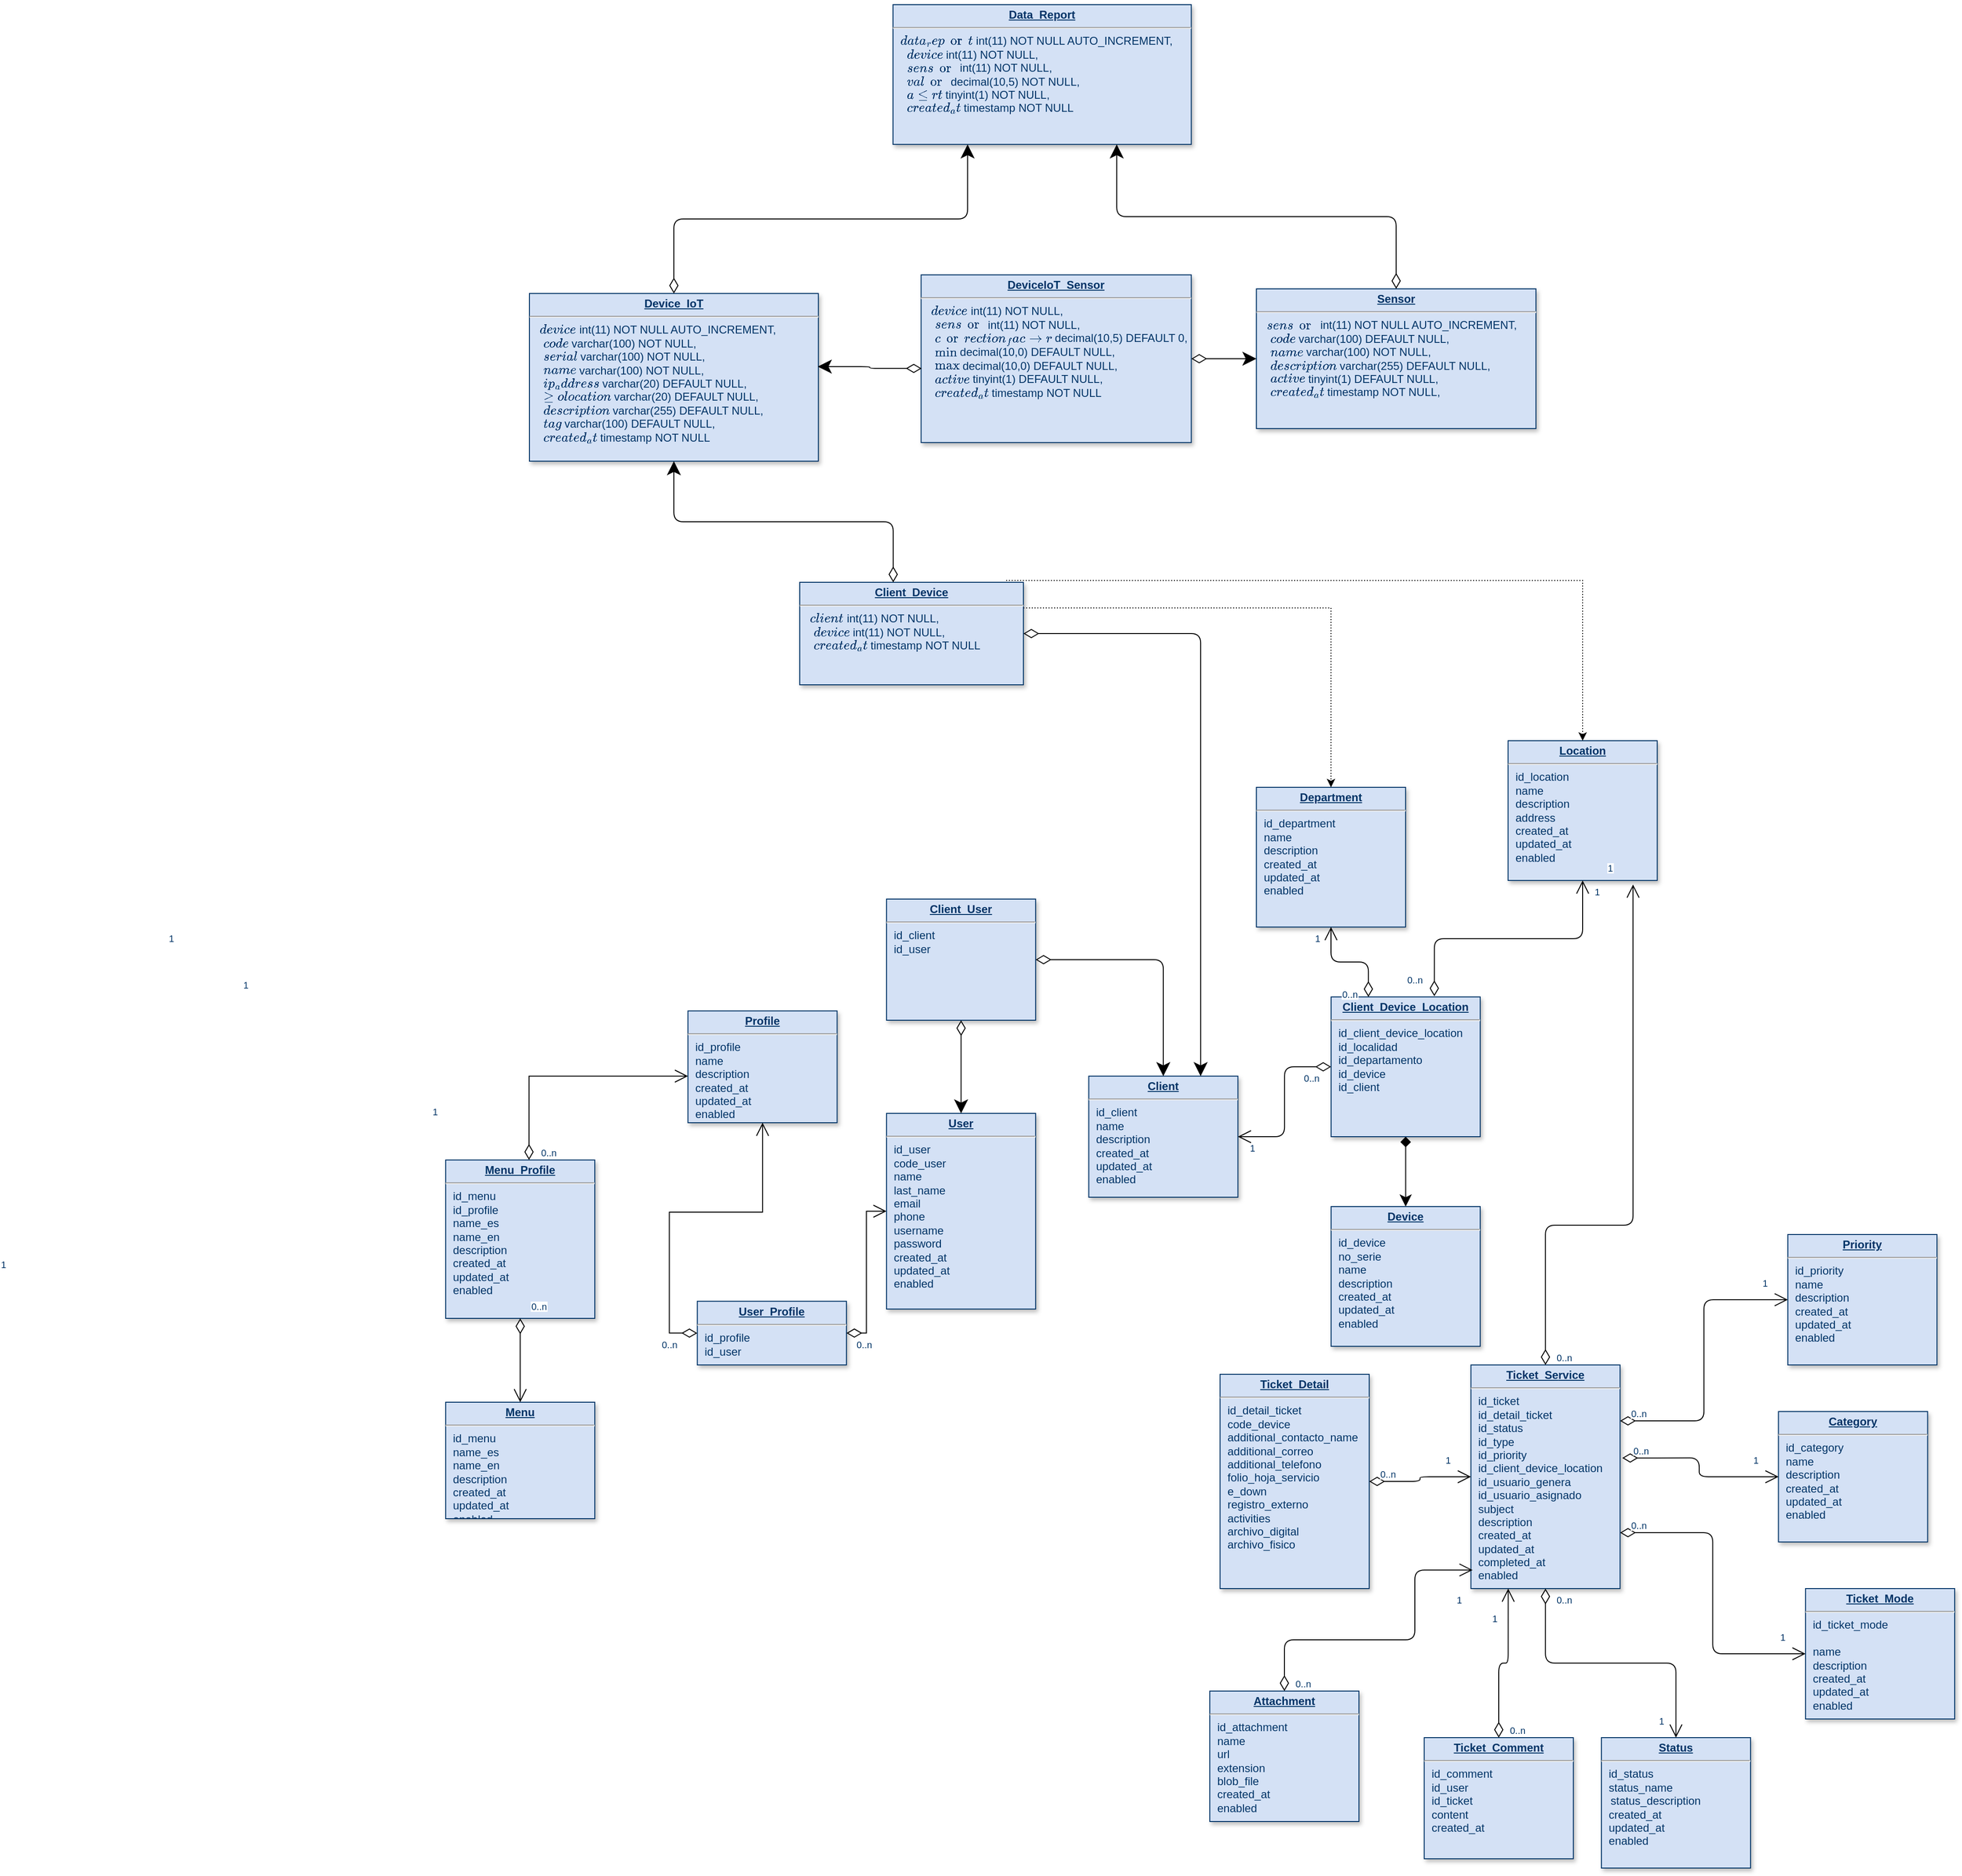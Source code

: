 <mxfile version="20.4.0" type="device"><diagram name="Page-1" id="efa7a0a1-bf9b-a30e-e6df-94a7791c09e9"><mxGraphModel dx="3759" dy="1432" grid="1" gridSize="10" guides="1" tooltips="1" connect="1" arrows="1" fold="1" page="1" pageScale="1" pageWidth="826" pageHeight="1169" background="none" math="0" shadow="0"><root><mxCell id="0"/><mxCell id="1" parent="0"/><mxCell id="19" value="&lt;p style=&quot;margin: 0px; margin-top: 4px; text-align: center; text-decoration: underline;&quot;&gt;&lt;strong&gt;Profile&lt;/strong&gt;&lt;/p&gt;&lt;hr&gt;&lt;p style=&quot;margin: 0px; margin-left: 8px;&quot;&gt;id_profile&lt;br&gt;name&lt;/p&gt;&lt;p style=&quot;margin: 0px; margin-left: 8px;&quot;&gt;description&lt;/p&gt;&lt;p style=&quot;margin: 0px 0px 0px 8px;&quot;&gt;created_at&lt;/p&gt;&lt;p style=&quot;margin: 0px 0px 0px 8px;&quot;&gt;updated_at&lt;/p&gt;&lt;p style=&quot;margin: 0px 0px 0px 8px;&quot;&gt;enabled&lt;/p&gt;" style="verticalAlign=top;align=left;overflow=fill;fontSize=12;fontFamily=Helvetica;html=1;strokeColor=#003366;shadow=1;fillColor=#D4E1F5;fontColor=#003366" parent="1" vertex="1"><mxGeometry x="-1889.87" y="70.0" width="160" height="120" as="geometry"/></mxCell><mxCell id="20" value="&lt;p style=&quot;margin: 0px; margin-top: 4px; text-align: center; text-decoration: underline;&quot;&gt;&lt;strong&gt;Menu&lt;/strong&gt;&lt;/p&gt;&lt;hr&gt;&lt;p style=&quot;margin: 0px; margin-left: 8px;&quot;&gt;id_menu&lt;/p&gt;&lt;p style=&quot;margin: 0px; margin-left: 8px;&quot;&gt;name_es&lt;/p&gt;&lt;p style=&quot;margin: 0px; margin-left: 8px;&quot;&gt;name_en&lt;/p&gt;&lt;p style=&quot;margin: 0px; margin-left: 8px;&quot;&gt;description&lt;/p&gt;&lt;p style=&quot;margin: 0px 0px 0px 8px;&quot;&gt;created_at&lt;/p&gt;&lt;p style=&quot;margin: 0px 0px 0px 8px;&quot;&gt;updated_at&lt;/p&gt;&lt;p style=&quot;margin: 0px 0px 0px 8px;&quot;&gt;enabled&lt;/p&gt;" style="verticalAlign=top;align=left;overflow=fill;fontSize=12;fontFamily=Helvetica;html=1;strokeColor=#003366;shadow=1;fillColor=#D4E1F5;fontColor=#003366" parent="1" vertex="1"><mxGeometry x="-2149.87" y="490.0" width="160" height="125" as="geometry"/></mxCell><mxCell id="22" value="&lt;p style=&quot;margin: 0px; margin-top: 4px; text-align: center; text-decoration: underline;&quot;&gt;&lt;strong&gt;User&lt;/strong&gt;&lt;/p&gt;&lt;hr&gt;&lt;p style=&quot;margin: 0px; margin-left: 8px;&quot;&gt;id_user&lt;/p&gt;&lt;p style=&quot;margin: 0px; margin-left: 8px;&quot;&gt;code_user&lt;/p&gt;&lt;p style=&quot;margin: 0px; margin-left: 8px;&quot;&gt;&lt;span style=&quot;background-color: initial;&quot;&gt;name&lt;/span&gt;&lt;/p&gt;&lt;p style=&quot;margin: 0px; margin-left: 8px;&quot;&gt;&lt;span style=&quot;background-color: initial;&quot;&gt;last_name&lt;/span&gt;&lt;br&gt;&lt;/p&gt;&lt;p style=&quot;margin: 0px; margin-left: 8px;&quot;&gt;email&lt;/p&gt;&lt;p style=&quot;margin: 0px; margin-left: 8px;&quot;&gt;phone&lt;/p&gt;&lt;p style=&quot;margin: 0px; margin-left: 8px;&quot;&gt;username&lt;/p&gt;&lt;p style=&quot;margin: 0px; margin-left: 8px;&quot;&gt;password&lt;/p&gt;&lt;p style=&quot;margin: 0px; margin-left: 8px;&quot;&gt;created_at&lt;/p&gt;&lt;p style=&quot;margin: 0px; margin-left: 8px;&quot;&gt;updated_at&lt;/p&gt;&lt;p style=&quot;margin: 0px; margin-left: 8px;&quot;&gt;enabled&lt;/p&gt;" style="verticalAlign=top;align=left;overflow=fill;fontSize=12;fontFamily=Helvetica;html=1;strokeColor=#003366;shadow=1;fillColor=#D4E1F5;fontColor=#003366" parent="1" vertex="1"><mxGeometry x="-1676.87" y="180" width="160" height="210" as="geometry"/></mxCell><mxCell id="23" value="&lt;p style=&quot;margin: 0px; margin-top: 4px; text-align: center; text-decoration: underline;&quot;&gt;&lt;strong&gt;User_P&lt;/strong&gt;&lt;strong style=&quot;background-color: initial;&quot;&gt;rofile&lt;/strong&gt;&lt;/p&gt;&lt;hr&gt;&lt;p style=&quot;margin: 0px; margin-left: 8px;&quot;&gt;id_profile&lt;/p&gt;&lt;p style=&quot;margin: 0px; margin-left: 8px;&quot;&gt;id_user&lt;/p&gt;" style="verticalAlign=top;align=left;overflow=fill;fontSize=12;fontFamily=Helvetica;html=1;strokeColor=#003366;shadow=1;fillColor=#D4E1F5;fontColor=#003366" parent="1" vertex="1"><mxGeometry x="-1879.87" y="381.64" width="160" height="68.36" as="geometry"/></mxCell><mxCell id="24" value="&lt;p style=&quot;margin: 0px; margin-top: 4px; text-align: center; text-decoration: underline;&quot;&gt;&lt;strong&gt;Client&lt;/strong&gt;&lt;/p&gt;&lt;hr&gt;&lt;p style=&quot;margin: 0px; margin-left: 8px;&quot;&gt;id_client&lt;/p&gt;&lt;p style=&quot;margin: 0px; margin-left: 8px;&quot;&gt;&lt;span style=&quot;background-color: initial;&quot;&gt;name&lt;/span&gt;&lt;br&gt;&lt;/p&gt;&lt;p style=&quot;margin: 0px; margin-left: 8px;&quot;&gt;description&lt;/p&gt;&lt;p style=&quot;margin: 0px 0px 0px 8px;&quot;&gt;created_at&lt;/p&gt;&lt;p style=&quot;margin: 0px 0px 0px 8px;&quot;&gt;updated_at&lt;/p&gt;&lt;p style=&quot;margin: 0px 0px 0px 8px;&quot;&gt;enabled&lt;/p&gt;" style="verticalAlign=top;align=left;overflow=fill;fontSize=12;fontFamily=Helvetica;html=1;strokeColor=#003366;shadow=1;fillColor=#D4E1F5;fontColor=#003366" parent="1" vertex="1"><mxGeometry x="-1459.87" y="140" width="160" height="130" as="geometry"/></mxCell><mxCell id="27" value="&lt;p style=&quot;margin: 0px; margin-top: 4px; text-align: center; text-decoration: underline;&quot;&gt;&lt;strong&gt;Ticket_Se&lt;/strong&gt;&lt;strong style=&quot;background-color: initial;&quot;&gt;rvice&lt;/strong&gt;&lt;/p&gt;&lt;hr&gt;&lt;p style=&quot;margin: 0px; margin-left: 8px;&quot;&gt;id_ticket&lt;/p&gt;&lt;p style=&quot;margin: 0px; margin-left: 8px;&quot;&gt;id_detail_ticket&lt;/p&gt;&lt;p style=&quot;margin: 0px; margin-left: 8px;&quot;&gt;id_status&lt;/p&gt;&lt;p style=&quot;margin: 0px; margin-left: 8px;&quot;&gt;&lt;span style=&quot;background-color: initial;&quot;&gt;id_type&lt;/span&gt;&lt;br&gt;&lt;/p&gt;&lt;p style=&quot;margin: 0px; margin-left: 8px;&quot;&gt;&lt;span style=&quot;background-color: initial;&quot;&gt;id_priority&lt;/span&gt;&lt;/p&gt;&lt;p style=&quot;margin: 0px 0px 0px 8px;&quot;&gt;id_client_device_location&lt;/p&gt;&lt;p style=&quot;margin: 0px; margin-left: 8px;&quot;&gt;&lt;span style=&quot;background-color: initial;&quot;&gt;id_usuario_genera&lt;/span&gt;&lt;/p&gt;&lt;p style=&quot;margin: 0px 0px 0px 8px;&quot;&gt;id_usuario_asignado&lt;/p&gt;&lt;p style=&quot;margin: 0px 0px 0px 8px;&quot;&gt;&lt;span style=&quot;background-color: initial;&quot;&gt;subject&lt;/span&gt;&lt;br&gt;&lt;/p&gt;&lt;p style=&quot;margin: 0px; margin-left: 8px;&quot;&gt;description&lt;/p&gt;&lt;p style=&quot;margin: 0px; margin-left: 8px;&quot;&gt;&lt;span style=&quot;background-color: initial;&quot;&gt;created_at&lt;/span&gt;&lt;br&gt;&lt;/p&gt;&lt;p style=&quot;margin: 0px 0px 0px 8px;&quot;&gt;updated_at&lt;/p&gt;&lt;p style=&quot;margin: 0px 0px 0px 8px;&quot;&gt;completed_at&lt;/p&gt;&lt;p style=&quot;margin: 0px 0px 0px 8px;&quot;&gt;enabled&lt;/p&gt;" style="verticalAlign=top;align=left;overflow=fill;fontSize=12;fontFamily=Helvetica;html=1;strokeColor=#003366;shadow=1;fillColor=#D4E1F5;fontColor=#003366" parent="1" vertex="1"><mxGeometry x="-1049.87" y="450" width="160" height="240" as="geometry"/></mxCell><mxCell id="_5RG2XpACDnw-WuKolFJ-144" style="edgeStyle=orthogonalEdgeStyle;rounded=1;orthogonalLoop=1;jettySize=auto;html=1;startArrow=diamond;startFill=1;startSize=9;endSize=10;sourcePerimeterSpacing=0;entryX=0.5;entryY=0;entryDx=0;entryDy=0;strokeWidth=1;" parent="1" source="_5RG2XpACDnw-WuKolFJ-146" target="_5RG2XpACDnw-WuKolFJ-156" edge="1"><mxGeometry relative="1" as="geometry"><mxPoint x="-919.87" y="205" as="targetPoint"/></mxGeometry></mxCell><mxCell id="35" value="&lt;p style=&quot;margin: 0px; margin-top: 4px; text-align: center; text-decoration: underline;&quot;&gt;&lt;strong&gt;Category&lt;/strong&gt;&lt;/p&gt;&lt;hr&gt;&lt;p style=&quot;margin: 0px; margin-left: 8px;&quot;&gt;id_category&lt;/p&gt;&lt;p style=&quot;margin: 0px; margin-left: 8px;&quot;&gt;name&lt;/p&gt;&lt;p style=&quot;margin: 0px; margin-left: 8px;&quot;&gt;description&lt;/p&gt;&lt;p style=&quot;margin: 0px 0px 0px 8px;&quot;&gt;created_at&lt;/p&gt;&lt;p style=&quot;margin: 0px 0px 0px 8px;&quot;&gt;updated_at&lt;/p&gt;&lt;p style=&quot;margin: 0px 0px 0px 8px;&quot;&gt;enabled&lt;/p&gt;" style="verticalAlign=top;align=left;overflow=fill;fontSize=12;fontFamily=Helvetica;html=1;strokeColor=#003366;shadow=1;fillColor=#D4E1F5;fontColor=#003366" parent="1" vertex="1"><mxGeometry x="-719.87" y="500" width="160" height="140" as="geometry"/></mxCell><mxCell id="45" value="" style="endArrow=open;endSize=12;startArrow=diamondThin;startSize=14;startFill=0;edgeStyle=orthogonalEdgeStyle;rounded=0" parent="1" source="23" target="22" edge="1"><mxGeometry x="-1730.51" y="210" as="geometry"><mxPoint x="-1730.51" y="210" as="sourcePoint"/><mxPoint x="-1570.51" y="210" as="targetPoint"/></mxGeometry></mxCell><mxCell id="46" value="0..n" style="resizable=0;align=left;verticalAlign=top;labelBackgroundColor=#ffffff;fontSize=10;strokeColor=#003366;shadow=1;fillColor=#D4E1F5;fontColor=#003366" parent="45" connectable="0" vertex="1"><mxGeometry x="-1" relative="1" as="geometry"><mxPoint x="8.92" as="offset"/></mxGeometry></mxCell><mxCell id="47" value="1" style="resizable=0;align=right;verticalAlign=top;labelBackgroundColor=#ffffff;fontSize=10;strokeColor=#003366;shadow=1;fillColor=#D4E1F5;fontColor=#003366" parent="45" connectable="0" vertex="1"><mxGeometry x="1" relative="1" as="geometry"><mxPoint x="-480" y="-119" as="offset"/></mxGeometry></mxCell><mxCell id="81" value="" style="endArrow=open;endSize=12;startArrow=diamondThin;startSize=14;startFill=0;edgeStyle=orthogonalEdgeStyle;entryX=0;entryY=0.5;entryDx=0;entryDy=0;exitX=1.015;exitY=0.416;exitDx=0;exitDy=0;exitPerimeter=0;" parent="1" source="27" target="35" edge="1"><mxGeometry x="-1929.87" y="560" as="geometry"><mxPoint x="-1090.51" y="870" as="sourcePoint"/><mxPoint x="-930.51" y="870" as="targetPoint"/></mxGeometry></mxCell><mxCell id="82" value="0..n" style="resizable=0;align=left;verticalAlign=top;labelBackgroundColor=#ffffff;fontSize=10;strokeColor=#003366;shadow=1;fillColor=#D4E1F5;fontColor=#003366" parent="81" connectable="0" vertex="1"><mxGeometry x="-1" relative="1" as="geometry"><mxPoint x="10" y="-20" as="offset"/></mxGeometry></mxCell><mxCell id="83" value="1" style="resizable=0;align=right;verticalAlign=top;labelBackgroundColor=#ffffff;fontSize=10;strokeColor=#003366;shadow=1;fillColor=#D4E1F5;fontColor=#003366" parent="81" connectable="0" vertex="1"><mxGeometry x="1" relative="1" as="geometry"><mxPoint x="-20" y="-30" as="offset"/></mxGeometry></mxCell><mxCell id="99" value="" style="endArrow=open;endSize=12;startArrow=diamondThin;startSize=14;startFill=0;edgeStyle=orthogonalEdgeStyle;exitX=0;exitY=0.5;exitDx=0;exitDy=0;" parent="1" source="_5RG2XpACDnw-WuKolFJ-146" target="24" edge="1"><mxGeometry x="-1861.51" y="900" as="geometry"><mxPoint x="-1861.51" y="900" as="sourcePoint"/><mxPoint x="-1701.51" y="900" as="targetPoint"/><Array as="points"/></mxGeometry></mxCell><mxCell id="100" value="0..n" style="resizable=0;align=left;verticalAlign=top;labelBackgroundColor=#ffffff;fontSize=10;strokeColor=#003366;shadow=1;fillColor=#D4E1F5;fontColor=#003366" parent="99" connectable="0" vertex="1"><mxGeometry x="-1" relative="1" as="geometry"><mxPoint x="-31.08" as="offset"/></mxGeometry></mxCell><mxCell id="101" value="1" style="resizable=0;align=right;verticalAlign=top;labelBackgroundColor=#ffffff;fontSize=10;strokeColor=#003366;shadow=1;fillColor=#D4E1F5;fontColor=#003366" parent="99" connectable="0" vertex="1"><mxGeometry x="1" relative="1" as="geometry"><mxPoint x="20.0" y="1.895e-13" as="offset"/></mxGeometry></mxCell><mxCell id="_5RG2XpACDnw-WuKolFJ-115" value="" style="endArrow=open;endSize=12;startArrow=diamondThin;startSize=14;startFill=0;edgeStyle=orthogonalEdgeStyle;rounded=0;exitX=0;exitY=0.5;exitDx=0;exitDy=0;" parent="1" source="23" target="19" edge="1"><mxGeometry x="-2020.51" y="277.42" as="geometry"><mxPoint x="-1779.87" y="241.637" as="sourcePoint"/><mxPoint x="-1579.913" y="347.42" as="targetPoint"/><Array as="points"><mxPoint x="-1909.87" y="416"/><mxPoint x="-1909.87" y="286"/><mxPoint x="-1809.87" y="286"/></Array></mxGeometry></mxCell><mxCell id="_5RG2XpACDnw-WuKolFJ-116" value="0..n" style="resizable=0;align=left;verticalAlign=top;labelBackgroundColor=#ffffff;fontSize=10;strokeColor=#003366;shadow=1;fillColor=#D4E1F5;fontColor=#003366" parent="_5RG2XpACDnw-WuKolFJ-115" connectable="0" vertex="1"><mxGeometry x="-1" relative="1" as="geometry"><mxPoint x="-40" as="offset"/></mxGeometry></mxCell><mxCell id="_5RG2XpACDnw-WuKolFJ-117" value="1" style="resizable=0;align=right;verticalAlign=top;labelBackgroundColor=#ffffff;fontSize=10;strokeColor=#003366;shadow=1;fillColor=#D4E1F5;fontColor=#003366" parent="_5RG2XpACDnw-WuKolFJ-115" connectable="0" vertex="1"><mxGeometry x="1" relative="1" as="geometry"><mxPoint x="-550" y="-160.0" as="offset"/></mxGeometry></mxCell><mxCell id="_5RG2XpACDnw-WuKolFJ-118" value="&lt;p style=&quot;margin: 0px; margin-top: 4px; text-align: center; text-decoration: underline;&quot;&gt;&lt;strong&gt;Menu_Profile&lt;/strong&gt;&lt;/p&gt;&lt;hr&gt;&lt;p style=&quot;margin: 0px; margin-left: 8px;&quot;&gt;id_menu&lt;/p&gt;&lt;p style=&quot;margin: 0px; margin-left: 8px;&quot;&gt;id_profile&lt;/p&gt;&lt;p style=&quot;margin: 0px; margin-left: 8px;&quot;&gt;name_es&lt;/p&gt;&lt;p style=&quot;margin: 0px; margin-left: 8px;&quot;&gt;name_en&lt;/p&gt;&lt;p style=&quot;margin: 0px; margin-left: 8px;&quot;&gt;description&lt;/p&gt;&lt;p style=&quot;margin: 0px 0px 0px 8px;&quot;&gt;created_at&lt;/p&gt;&lt;p style=&quot;margin: 0px 0px 0px 8px;&quot;&gt;updated_at&lt;/p&gt;&lt;p style=&quot;margin: 0px 0px 0px 8px;&quot;&gt;enabled&lt;/p&gt;" style="verticalAlign=top;align=left;overflow=fill;fontSize=12;fontFamily=Helvetica;html=1;strokeColor=#003366;shadow=1;fillColor=#D4E1F5;fontColor=#003366" parent="1" vertex="1"><mxGeometry x="-2149.87" y="230" width="160" height="170" as="geometry"/></mxCell><mxCell id="_5RG2XpACDnw-WuKolFJ-124" value="" style="endArrow=open;endSize=12;startArrow=diamondThin;startSize=14;startFill=0;edgeStyle=orthogonalEdgeStyle;rounded=0;exitX=0.559;exitY=-0.001;exitDx=0;exitDy=0;exitPerimeter=0;" parent="1" source="_5RG2XpACDnw-WuKolFJ-118" target="19" edge="1"><mxGeometry x="-1929.87" y="560" as="geometry"><mxPoint x="-1639.87" y="184.18" as="sourcePoint"/><mxPoint x="-1789.87" y="290" as="targetPoint"/><Array as="points"><mxPoint x="-2060.87" y="140"/></Array></mxGeometry></mxCell><mxCell id="_5RG2XpACDnw-WuKolFJ-125" value="0..n" style="resizable=0;align=left;verticalAlign=top;labelBackgroundColor=#ffffff;fontSize=10;strokeColor=#003366;shadow=1;fillColor=#D4E1F5;fontColor=#003366" parent="_5RG2XpACDnw-WuKolFJ-124" connectable="0" vertex="1"><mxGeometry x="-1" relative="1" as="geometry"><mxPoint x="11" y="-20" as="offset"/></mxGeometry></mxCell><mxCell id="_5RG2XpACDnw-WuKolFJ-126" value="1" style="resizable=0;align=right;verticalAlign=top;labelBackgroundColor=#ffffff;fontSize=10;strokeColor=#003366;shadow=1;fillColor=#D4E1F5;fontColor=#003366" parent="_5RG2XpACDnw-WuKolFJ-124" connectable="0" vertex="1"><mxGeometry x="1" relative="1" as="geometry"><mxPoint x="-550" y="-160.0" as="offset"/></mxGeometry></mxCell><mxCell id="_5RG2XpACDnw-WuKolFJ-127" value="" style="endArrow=open;endSize=12;startArrow=diamondThin;startSize=14;startFill=0;edgeStyle=orthogonalEdgeStyle;rounded=0;" parent="1" source="_5RG2XpACDnw-WuKolFJ-118" target="20" edge="1"><mxGeometry x="-2000.51" y="297.42" as="geometry"><mxPoint x="-1629.87" y="194.18" as="sourcePoint"/><mxPoint x="-1759.87" y="201.579" as="targetPoint"/></mxGeometry></mxCell><mxCell id="_5RG2XpACDnw-WuKolFJ-128" value="0..n" style="resizable=0;align=left;verticalAlign=top;labelBackgroundColor=#ffffff;fontSize=10;strokeColor=#003366;shadow=1;fillColor=#D4E1F5;fontColor=#003366" parent="_5RG2XpACDnw-WuKolFJ-127" connectable="0" vertex="1"><mxGeometry x="-1" relative="1" as="geometry"><mxPoint x="10" y="-25" as="offset"/></mxGeometry></mxCell><mxCell id="_5RG2XpACDnw-WuKolFJ-129" value="1" style="resizable=0;align=right;verticalAlign=top;labelBackgroundColor=#ffffff;fontSize=10;strokeColor=#003366;shadow=1;fillColor=#D4E1F5;fontColor=#003366" parent="_5RG2XpACDnw-WuKolFJ-127" connectable="0" vertex="1"><mxGeometry x="1" relative="1" as="geometry"><mxPoint x="-550" y="-160.0" as="offset"/></mxGeometry></mxCell><mxCell id="_5RG2XpACDnw-WuKolFJ-130" value="&lt;p style=&quot;margin: 0px; margin-top: 4px; text-align: center; text-decoration: underline;&quot;&gt;&lt;strong&gt;Status&lt;/strong&gt;&lt;/p&gt;&lt;hr&gt;&lt;p style=&quot;margin: 0px; margin-left: 8px;&quot;&gt;id_status&lt;/p&gt;&lt;p style=&quot;margin: 0px; margin-left: 8px;&quot;&gt;status_name&lt;/p&gt;&amp;nbsp; &amp;nbsp;status_&lt;span style=&quot;background-color: initial;&quot;&gt;description&lt;/span&gt;&lt;br&gt;&lt;p style=&quot;margin: 0px 0px 0px 8px;&quot;&gt;created_at&lt;/p&gt;&lt;p style=&quot;margin: 0px 0px 0px 8px;&quot;&gt;updated_at&lt;/p&gt;&lt;p style=&quot;margin: 0px 0px 0px 8px;&quot;&gt;enabled&lt;/p&gt;" style="verticalAlign=top;align=left;overflow=fill;fontSize=12;fontFamily=Helvetica;html=1;strokeColor=#003366;shadow=1;fillColor=#D4E1F5;fontColor=#003366" parent="1" vertex="1"><mxGeometry x="-909.87" y="850" width="160" height="140" as="geometry"/></mxCell><mxCell id="_5RG2XpACDnw-WuKolFJ-131" value="" style="endArrow=open;endSize=12;startArrow=diamondThin;startSize=14;startFill=0;edgeStyle=orthogonalEdgeStyle;exitX=0.5;exitY=1;exitDx=0;exitDy=0;" parent="1" source="27" target="_5RG2XpACDnw-WuKolFJ-130" edge="1"><mxGeometry x="-1929.87" y="560" as="geometry"><mxPoint x="-939.87" y="1140" as="sourcePoint"/><mxPoint x="-870.51" y="1300" as="targetPoint"/></mxGeometry></mxCell><mxCell id="_5RG2XpACDnw-WuKolFJ-132" value="0..n" style="resizable=0;align=left;verticalAlign=top;labelBackgroundColor=#ffffff;fontSize=10;strokeColor=#003366;shadow=1;fillColor=#D4E1F5;fontColor=#003366" parent="_5RG2XpACDnw-WuKolFJ-131" connectable="0" vertex="1"><mxGeometry x="-1" relative="1" as="geometry"><mxPoint x="10" as="offset"/></mxGeometry></mxCell><mxCell id="_5RG2XpACDnw-WuKolFJ-133" value="1" style="resizable=0;align=right;verticalAlign=top;labelBackgroundColor=#ffffff;fontSize=10;strokeColor=#003366;shadow=1;fillColor=#D4E1F5;fontColor=#003366" parent="_5RG2XpACDnw-WuKolFJ-131" connectable="0" vertex="1"><mxGeometry x="1" relative="1" as="geometry"><mxPoint x="-11" y="-30" as="offset"/></mxGeometry></mxCell><mxCell id="_5RG2XpACDnw-WuKolFJ-135" style="edgeStyle=orthogonalEdgeStyle;rounded=1;orthogonalLoop=1;jettySize=auto;html=1;sourcePerimeterSpacing=0;startArrow=diamondThin;startFill=0;endSize=12;startSize=14;" parent="1" source="_5RG2XpACDnw-WuKolFJ-134" target="22" edge="1"><mxGeometry relative="1" as="geometry"/></mxCell><mxCell id="_5RG2XpACDnw-WuKolFJ-134" value="&lt;p style=&quot;margin: 0px; margin-top: 4px; text-align: center; text-decoration: underline;&quot;&gt;&lt;strong&gt;Client_User&lt;/strong&gt;&lt;/p&gt;&lt;hr&gt;&lt;p style=&quot;margin: 0px; margin-left: 8px;&quot;&gt;id_client&lt;/p&gt;&lt;p style=&quot;margin: 0px; margin-left: 8px;&quot;&gt;id_user&lt;/p&gt;" style="verticalAlign=top;align=left;overflow=fill;fontSize=12;fontFamily=Helvetica;html=1;strokeColor=#003366;shadow=1;fillColor=#D4E1F5;fontColor=#003366" parent="1" vertex="1"><mxGeometry x="-1676.87" y="-50" width="160" height="130" as="geometry"/></mxCell><mxCell id="_5RG2XpACDnw-WuKolFJ-137" style="edgeStyle=orthogonalEdgeStyle;rounded=1;orthogonalLoop=1;jettySize=auto;html=1;sourcePerimeterSpacing=0;startArrow=diamondThin;startFill=0;endSize=12;startSize=14;" parent="1" source="_5RG2XpACDnw-WuKolFJ-134" target="24" edge="1"><mxGeometry relative="1" as="geometry"><mxPoint x="-911.87" y="845.053" as="sourcePoint"/><mxPoint x="-1071.87" y="870.0" as="targetPoint"/></mxGeometry></mxCell><mxCell id="_5RG2XpACDnw-WuKolFJ-138" value="&lt;p style=&quot;margin: 0px; margin-top: 4px; text-align: center; text-decoration: underline;&quot;&gt;&lt;strong&gt;Ticket_Detail&lt;/strong&gt;&lt;/p&gt;&lt;hr&gt;&lt;p style=&quot;margin: 0px; margin-left: 8px;&quot;&gt;id_detail_ticket&lt;/p&gt;&lt;p style=&quot;margin: 0px; margin-left: 8px;&quot;&gt;&lt;span style=&quot;background-color: initial;&quot;&gt;code_device&lt;/span&gt;&lt;br&gt;&lt;/p&gt;&lt;p style=&quot;margin: 0px; margin-left: 8px;&quot;&gt;additional_contacto_name&lt;/p&gt;&lt;p style=&quot;margin: 0px; margin-left: 8px;&quot;&gt;additional_correo&lt;/p&gt;&lt;p style=&quot;margin: 0px; margin-left: 8px;&quot;&gt;additional_telefono&lt;/p&gt;&lt;p style=&quot;margin: 0px; margin-left: 8px;&quot;&gt;folio_hoja_servicio&lt;/p&gt;&lt;p style=&quot;margin: 0px; margin-left: 8px;&quot;&gt;e_down&lt;/p&gt;&lt;p style=&quot;margin: 0px; margin-left: 8px;&quot;&gt;registro_externo&lt;/p&gt;&lt;p style=&quot;margin: 0px; margin-left: 8px;&quot;&gt;activities&lt;/p&gt;&lt;p style=&quot;margin: 0px; margin-left: 8px;&quot;&gt;archivo_digital&lt;/p&gt;&lt;p style=&quot;margin: 0px; margin-left: 8px;&quot;&gt;archivo_fisico&lt;/p&gt;&lt;p style=&quot;margin: 0px; margin-left: 8px;&quot;&gt;&lt;br&gt;&lt;/p&gt;&lt;p style=&quot;margin: 0px; margin-left: 8px;&quot;&gt;&lt;br&gt;&lt;/p&gt;" style="verticalAlign=top;align=left;overflow=fill;fontSize=12;fontFamily=Helvetica;html=1;strokeColor=#003366;shadow=1;fillColor=#D4E1F5;fontColor=#003366" parent="1" vertex="1"><mxGeometry x="-1319.0" y="460" width="160" height="230" as="geometry"/></mxCell><mxCell id="_5RG2XpACDnw-WuKolFJ-139" value="&lt;p style=&quot;margin: 0px; margin-top: 4px; text-align: center; text-decoration: underline;&quot;&gt;&lt;strong&gt;Priority&lt;/strong&gt;&lt;/p&gt;&lt;hr&gt;&lt;p style=&quot;margin: 0px; margin-left: 8px;&quot;&gt;id_priority&lt;/p&gt;&lt;p style=&quot;margin: 0px; margin-left: 8px;&quot;&gt;name&lt;/p&gt;&lt;p style=&quot;margin: 0px; margin-left: 8px;&quot;&gt;description&lt;/p&gt;&lt;p style=&quot;margin: 0px 0px 0px 8px;&quot;&gt;created_at&lt;/p&gt;&lt;p style=&quot;margin: 0px 0px 0px 8px;&quot;&gt;updated_at&lt;/p&gt;&lt;p style=&quot;margin: 0px 0px 0px 8px;&quot;&gt;enabled&lt;/p&gt;" style="verticalAlign=top;align=left;overflow=fill;fontSize=12;fontFamily=Helvetica;html=1;strokeColor=#003366;shadow=1;fillColor=#D4E1F5;fontColor=#003366" parent="1" vertex="1"><mxGeometry x="-709.87" y="310" width="160" height="140" as="geometry"/></mxCell><mxCell id="_5RG2XpACDnw-WuKolFJ-145" value="&lt;p style=&quot;margin: 0px; margin-top: 4px; text-align: center; text-decoration: underline;&quot;&gt;&lt;strong&gt;Location&lt;/strong&gt;&lt;/p&gt;&lt;hr&gt;&lt;p style=&quot;margin: 0px; margin-left: 8px;&quot;&gt;id_location&lt;/p&gt;&lt;p style=&quot;margin: 0px 0px 0px 8px;&quot;&gt;&lt;span style=&quot;background-color: initial;&quot;&gt;name&lt;/span&gt;&lt;br&gt;&lt;/p&gt;&lt;p style=&quot;margin: 0px 0px 0px 8px;&quot;&gt;description&lt;/p&gt;&lt;p style=&quot;margin: 0px 0px 0px 8px;&quot;&gt;address&lt;/p&gt;&lt;p style=&quot;margin: 0px 0px 0px 8px;&quot;&gt;created_at&lt;/p&gt;&lt;p style=&quot;margin: 0px 0px 0px 8px;&quot;&gt;updated_at&lt;/p&gt;&lt;p style=&quot;margin: 0px 0px 0px 8px;&quot;&gt;enabled&lt;/p&gt;" style="verticalAlign=top;align=left;overflow=fill;fontSize=12;fontFamily=Helvetica;html=1;strokeColor=#003366;shadow=1;fillColor=#D4E1F5;fontColor=#003366" parent="1" vertex="1"><mxGeometry x="-1010" y="-220" width="160" height="150" as="geometry"/></mxCell><mxCell id="_5RG2XpACDnw-WuKolFJ-146" value="&lt;p style=&quot;margin: 0px; margin-top: 4px; text-align: center; text-decoration: underline;&quot;&gt;&lt;strong&gt;Client_Device_Location&lt;/strong&gt;&lt;/p&gt;&lt;hr&gt;&lt;p style=&quot;margin: 0px; margin-left: 8px;&quot;&gt;id_client_device_location&lt;/p&gt;&lt;p style=&quot;margin: 0px; margin-left: 8px;&quot;&gt;id_localidad&lt;/p&gt;&lt;p style=&quot;margin: 0px; margin-left: 8px;&quot;&gt;id_departamento&lt;/p&gt;&lt;p style=&quot;margin: 0px; margin-left: 8px;&quot;&gt;id_device&lt;/p&gt;&lt;p style=&quot;margin: 0px; margin-left: 8px;&quot;&gt;id_client&lt;/p&gt;&lt;p style=&quot;margin: 0px; margin-left: 8px;&quot;&gt;&lt;br&gt;&lt;/p&gt;&lt;p style=&quot;margin: 0px 0px 0px 8px;&quot;&gt;&amp;nbsp;&lt;/p&gt;" style="verticalAlign=top;align=left;overflow=fill;fontSize=12;fontFamily=Helvetica;html=1;strokeColor=#003366;shadow=1;fillColor=#D4E1F5;fontColor=#003366" parent="1" vertex="1"><mxGeometry x="-1199.87" y="55" width="160" height="150" as="geometry"/></mxCell><mxCell id="_5RG2XpACDnw-WuKolFJ-147" value="" style="endArrow=open;endSize=12;startArrow=diamondThin;startSize=14;startFill=0;edgeStyle=orthogonalEdgeStyle;exitX=0.692;exitY=-0.005;exitDx=0;exitDy=0;exitPerimeter=0;" parent="1" source="_5RG2XpACDnw-WuKolFJ-146" target="_5RG2XpACDnw-WuKolFJ-145" edge="1"><mxGeometry x="-1540.97" y="775.05" as="geometry"><mxPoint x="-920.33" y="300.05" as="sourcePoint"/><mxPoint x="-1050.33" y="415.05" as="targetPoint"/><Array as="points"/></mxGeometry></mxCell><mxCell id="_5RG2XpACDnw-WuKolFJ-148" value="0..n" style="resizable=0;align=left;verticalAlign=top;labelBackgroundColor=#ffffff;fontSize=10;strokeColor=#003366;shadow=1;fillColor=#D4E1F5;fontColor=#003366" parent="_5RG2XpACDnw-WuKolFJ-147" connectable="0" vertex="1"><mxGeometry x="-1" relative="1" as="geometry"><mxPoint x="-31" y="-30" as="offset"/></mxGeometry></mxCell><mxCell id="_5RG2XpACDnw-WuKolFJ-149" value="1" style="resizable=0;align=right;verticalAlign=top;labelBackgroundColor=#ffffff;fontSize=10;strokeColor=#003366;shadow=1;fillColor=#D4E1F5;fontColor=#003366" parent="_5RG2XpACDnw-WuKolFJ-147" connectable="0" vertex="1"><mxGeometry x="1" relative="1" as="geometry"><mxPoint x="20.0" y="1.895e-13" as="offset"/></mxGeometry></mxCell><mxCell id="_5RG2XpACDnw-WuKolFJ-150" value="&lt;p style=&quot;margin: 0px; margin-top: 4px; text-align: center; text-decoration: underline;&quot;&gt;&lt;strong&gt;Ticket_Comment&lt;/strong&gt;&lt;/p&gt;&lt;hr&gt;&lt;p style=&quot;margin: 0px; margin-left: 8px;&quot;&gt;id_comment&lt;/p&gt;&lt;p style=&quot;margin: 0px; margin-left: 8px;&quot;&gt;id_user&lt;/p&gt;&lt;p style=&quot;margin: 0px; margin-left: 8px;&quot;&gt;id_ticket&lt;/p&gt;&lt;p style=&quot;margin: 0px; margin-left: 8px;&quot;&gt;content&lt;/p&gt;&lt;p style=&quot;margin: 0px; margin-left: 8px;&quot;&gt;created_at&lt;br&gt;&lt;/p&gt;&lt;p style=&quot;margin: 0px; margin-left: 8px;&quot;&gt;&lt;br&gt;&lt;/p&gt;&lt;p style=&quot;margin: 0px; margin-left: 8px;&quot;&gt;&lt;br&gt;&lt;/p&gt;" style="verticalAlign=top;align=left;overflow=fill;fontSize=12;fontFamily=Helvetica;html=1;strokeColor=#003366;shadow=1;fillColor=#D4E1F5;fontColor=#003366" parent="1" vertex="1"><mxGeometry x="-1100.0" y="850" width="160" height="130" as="geometry"/></mxCell><mxCell id="_5RG2XpACDnw-WuKolFJ-152" value="&lt;p style=&quot;margin: 0px; margin-top: 4px; text-align: center; text-decoration: underline;&quot;&gt;&lt;strong&gt;Ticket_Mode&lt;/strong&gt;&lt;/p&gt;&lt;hr&gt;&lt;p style=&quot;margin: 0px; margin-left: 8px;&quot;&gt;id_ticket_mode&lt;/p&gt;&lt;p style=&quot;margin: 0px; margin-left: 8px;&quot;&gt;&lt;br&gt;&lt;/p&gt;&lt;p style=&quot;margin: 0px; margin-left: 8px;&quot;&gt;name&lt;/p&gt;&lt;p style=&quot;margin: 0px; margin-left: 8px;&quot;&gt;description&lt;/p&gt;&lt;p style=&quot;margin: 0px 0px 0px 8px;&quot;&gt;created_at&lt;/p&gt;&lt;p style=&quot;margin: 0px 0px 0px 8px;&quot;&gt;updated_at&lt;/p&gt;&lt;p style=&quot;margin: 0px 0px 0px 8px;&quot;&gt;enabled&lt;/p&gt;" style="verticalAlign=top;align=left;overflow=fill;fontSize=12;fontFamily=Helvetica;html=1;strokeColor=#003366;shadow=1;fillColor=#D4E1F5;fontColor=#003366" parent="1" vertex="1"><mxGeometry x="-690.87" y="690" width="160" height="140" as="geometry"/></mxCell><mxCell id="_5RG2XpACDnw-WuKolFJ-153" value="" style="endArrow=open;endSize=12;startArrow=diamondThin;startSize=14;startFill=0;edgeStyle=orthogonalEdgeStyle;entryX=0;entryY=0.5;entryDx=0;entryDy=0;exitX=1;exitY=0.75;exitDx=0;exitDy=0;" parent="1" source="27" target="_5RG2XpACDnw-WuKolFJ-152" edge="1"><mxGeometry x="-1080.51" y="880" as="geometry"><mxPoint x="-919.87" y="735.059" as="sourcePoint"/><mxPoint x="-749.87" y="580" as="targetPoint"/></mxGeometry></mxCell><mxCell id="_5RG2XpACDnw-WuKolFJ-154" value="0..n" style="resizable=0;align=left;verticalAlign=top;labelBackgroundColor=#ffffff;fontSize=10;strokeColor=#003366;shadow=1;fillColor=#D4E1F5;fontColor=#003366" parent="_5RG2XpACDnw-WuKolFJ-153" connectable="0" vertex="1"><mxGeometry x="-1" relative="1" as="geometry"><mxPoint x="10" y="-20" as="offset"/></mxGeometry></mxCell><mxCell id="_5RG2XpACDnw-WuKolFJ-155" value="1" style="resizable=0;align=right;verticalAlign=top;labelBackgroundColor=#ffffff;fontSize=10;strokeColor=#003366;shadow=1;fillColor=#D4E1F5;fontColor=#003366" parent="_5RG2XpACDnw-WuKolFJ-153" connectable="0" vertex="1"><mxGeometry x="1" relative="1" as="geometry"><mxPoint x="-20" y="-30" as="offset"/></mxGeometry></mxCell><mxCell id="_5RG2XpACDnw-WuKolFJ-156" value="&lt;p style=&quot;margin: 0px; margin-top: 4px; text-align: center; text-decoration: underline;&quot;&gt;&lt;strong&gt;Device&lt;/strong&gt;&lt;/p&gt;&lt;hr&gt;&lt;p style=&quot;margin: 0px; margin-left: 8px;&quot;&gt;&lt;span style=&quot;background-color: initial;&quot;&gt;id_device&lt;/span&gt;&lt;br&gt;&lt;/p&gt;&lt;p style=&quot;margin: 0px; margin-left: 8px;&quot;&gt;&lt;span style=&quot;background-color: initial;&quot;&gt;no_serie&lt;/span&gt;&lt;/p&gt;&lt;p style=&quot;margin: 0px 0px 0px 8px;&quot;&gt;name&lt;/p&gt;&lt;p style=&quot;margin: 0px 0px 0px 8px;&quot;&gt;description&lt;/p&gt;&lt;p style=&quot;margin: 0px 0px 0px 8px;&quot;&gt;created_at&lt;/p&gt;&lt;p style=&quot;margin: 0px 0px 0px 8px;&quot;&gt;updated_at&lt;/p&gt;&lt;p style=&quot;margin: 0px 0px 0px 8px;&quot;&gt;enabled&lt;/p&gt;&lt;p style=&quot;margin: 0px; margin-left: 8px;&quot;&gt;&lt;br&gt;&lt;/p&gt;&lt;p style=&quot;margin: 0px 0px 0px 8px;&quot;&gt;&amp;nbsp;&lt;/p&gt;" style="verticalAlign=top;align=left;overflow=fill;fontSize=12;fontFamily=Helvetica;html=1;strokeColor=#003366;shadow=1;fillColor=#D4E1F5;fontColor=#003366" parent="1" vertex="1"><mxGeometry x="-1199.87" y="280" width="160" height="150" as="geometry"/></mxCell><mxCell id="_5RG2XpACDnw-WuKolFJ-157" value="" style="endArrow=open;endSize=12;startArrow=diamondThin;startSize=14;startFill=0;edgeStyle=orthogonalEdgeStyle;entryX=0.25;entryY=1;entryDx=0;entryDy=0;exitX=0.5;exitY=0;exitDx=0;exitDy=0;" parent="1" source="_5RG2XpACDnw-WuKolFJ-150" target="27" edge="1"><mxGeometry as="geometry"><mxPoint x="-1119.87" y="932.5" as="sourcePoint"/><mxPoint x="-919.87" y="940" as="targetPoint"/></mxGeometry></mxCell><mxCell id="_5RG2XpACDnw-WuKolFJ-158" value="0..n" style="resizable=0;align=left;verticalAlign=top;labelBackgroundColor=#ffffff;fontSize=10;strokeColor=#003366;shadow=1;fillColor=#D4E1F5;fontColor=#003366" parent="_5RG2XpACDnw-WuKolFJ-157" connectable="0" vertex="1"><mxGeometry x="-1" relative="1" as="geometry"><mxPoint x="10" y="-20" as="offset"/></mxGeometry></mxCell><mxCell id="_5RG2XpACDnw-WuKolFJ-159" value="1" style="resizable=0;align=right;verticalAlign=top;labelBackgroundColor=#ffffff;fontSize=10;strokeColor=#003366;shadow=1;fillColor=#D4E1F5;fontColor=#003366" parent="_5RG2XpACDnw-WuKolFJ-157" connectable="0" vertex="1"><mxGeometry x="1" relative="1" as="geometry"><mxPoint x="-10" y="20" as="offset"/></mxGeometry></mxCell><mxCell id="_5RG2XpACDnw-WuKolFJ-163" value="&lt;p style=&quot;margin: 0px; margin-top: 4px; text-align: center; text-decoration: underline;&quot;&gt;&lt;strong style=&quot;background-color: initial;&quot;&gt;Department&lt;/strong&gt;&lt;br&gt;&lt;/p&gt;&lt;hr&gt;&lt;p style=&quot;margin: 0px; margin-left: 8px;&quot;&gt;id_department&lt;br&gt;&lt;/p&gt;&lt;p style=&quot;margin: 0px 0px 0px 8px;&quot;&gt;&lt;span style=&quot;background-color: initial;&quot;&gt;name&lt;/span&gt;&lt;br&gt;&lt;/p&gt;&lt;p style=&quot;margin: 0px 0px 0px 8px;&quot;&gt;description&lt;/p&gt;&lt;p style=&quot;margin: 0px 0px 0px 8px;&quot;&gt;&lt;span style=&quot;background-color: initial;&quot;&gt;created_at&lt;/span&gt;&lt;br&gt;&lt;/p&gt;&lt;p style=&quot;margin: 0px 0px 0px 8px;&quot;&gt;updated_at&lt;/p&gt;&lt;p style=&quot;margin: 0px 0px 0px 8px;&quot;&gt;enabled&lt;/p&gt;" style="verticalAlign=top;align=left;overflow=fill;fontSize=12;fontFamily=Helvetica;html=1;strokeColor=#003366;shadow=1;fillColor=#D4E1F5;fontColor=#003366" parent="1" vertex="1"><mxGeometry x="-1280" y="-170" width="160" height="150" as="geometry"/></mxCell><mxCell id="_5RG2XpACDnw-WuKolFJ-164" value="" style="endArrow=open;endSize=12;startArrow=diamondThin;startSize=14;startFill=0;edgeStyle=orthogonalEdgeStyle;exitX=0.25;exitY=0;exitDx=0;exitDy=0;" parent="1" source="_5RG2XpACDnw-WuKolFJ-146" target="_5RG2XpACDnw-WuKolFJ-163" edge="1"><mxGeometry x="-1929.87" y="560" as="geometry"><mxPoint x="-1189.87" y="215" as="sourcePoint"/><mxPoint x="-1289.87" y="215" as="targetPoint"/></mxGeometry></mxCell><mxCell id="_5RG2XpACDnw-WuKolFJ-165" value="0..n" style="resizable=0;align=left;verticalAlign=top;labelBackgroundColor=#ffffff;fontSize=10;strokeColor=#003366;shadow=1;fillColor=#D4E1F5;fontColor=#003366" parent="_5RG2XpACDnw-WuKolFJ-164" connectable="0" vertex="1"><mxGeometry x="-1" relative="1" as="geometry"><mxPoint x="-30" y="-15" as="offset"/></mxGeometry></mxCell><mxCell id="_5RG2XpACDnw-WuKolFJ-166" value="1" style="resizable=0;align=right;verticalAlign=top;labelBackgroundColor=#ffffff;fontSize=10;strokeColor=#003366;shadow=1;fillColor=#D4E1F5;fontColor=#003366" parent="_5RG2XpACDnw-WuKolFJ-164" connectable="0" vertex="1"><mxGeometry x="1" relative="1" as="geometry"><mxPoint x="-10" as="offset"/></mxGeometry></mxCell><mxCell id="_5RG2XpACDnw-WuKolFJ-167" value="" style="endArrow=open;endSize=12;startArrow=diamondThin;startSize=14;startFill=0;edgeStyle=orthogonalEdgeStyle;entryX=0;entryY=0.5;entryDx=0;entryDy=0;exitX=1;exitY=0.25;exitDx=0;exitDy=0;" parent="1" source="27" target="_5RG2XpACDnw-WuKolFJ-139" edge="1"><mxGeometry x="-1150.51" y="639.14" as="geometry"><mxPoint x="-959.87" y="401.64" as="sourcePoint"/><mxPoint x="-760.87" y="519.14" as="targetPoint"/></mxGeometry></mxCell><mxCell id="_5RG2XpACDnw-WuKolFJ-168" value="0..n" style="resizable=0;align=left;verticalAlign=top;labelBackgroundColor=#ffffff;fontSize=10;strokeColor=#003366;shadow=1;fillColor=#D4E1F5;fontColor=#003366" parent="_5RG2XpACDnw-WuKolFJ-167" connectable="0" vertex="1"><mxGeometry x="-1" relative="1" as="geometry"><mxPoint x="10" y="-20" as="offset"/></mxGeometry></mxCell><mxCell id="_5RG2XpACDnw-WuKolFJ-169" value="1" style="resizable=0;align=right;verticalAlign=top;labelBackgroundColor=#ffffff;fontSize=10;strokeColor=#003366;shadow=1;fillColor=#D4E1F5;fontColor=#003366" parent="_5RG2XpACDnw-WuKolFJ-167" connectable="0" vertex="1"><mxGeometry x="1" relative="1" as="geometry"><mxPoint x="-20" y="-30" as="offset"/></mxGeometry></mxCell><mxCell id="_5RG2XpACDnw-WuKolFJ-171" value="" style="endArrow=open;endSize=12;startArrow=diamondThin;startSize=14;startFill=0;edgeStyle=orthogonalEdgeStyle;entryX=0;entryY=0.5;entryDx=0;entryDy=0;exitX=1;exitY=0.5;exitDx=0;exitDy=0;" parent="1" source="_5RG2XpACDnw-WuKolFJ-138" target="27" edge="1"><mxGeometry x="-2292.27" y="580" as="geometry"><mxPoint x="-1189.87" y="599" as="sourcePoint"/><mxPoint x="-1082.27" y="590" as="targetPoint"/></mxGeometry></mxCell><mxCell id="_5RG2XpACDnw-WuKolFJ-172" value="0..n" style="resizable=0;align=left;verticalAlign=top;labelBackgroundColor=#ffffff;fontSize=10;strokeColor=#003366;shadow=1;fillColor=#D4E1F5;fontColor=#003366" parent="_5RG2XpACDnw-WuKolFJ-171" connectable="0" vertex="1"><mxGeometry x="-1" relative="1" as="geometry"><mxPoint x="10" y="-20" as="offset"/></mxGeometry></mxCell><mxCell id="_5RG2XpACDnw-WuKolFJ-173" value="1" style="resizable=0;align=right;verticalAlign=top;labelBackgroundColor=#ffffff;fontSize=10;strokeColor=#003366;shadow=1;fillColor=#D4E1F5;fontColor=#003366" parent="_5RG2XpACDnw-WuKolFJ-171" connectable="0" vertex="1"><mxGeometry x="1" relative="1" as="geometry"><mxPoint x="-20" y="-30" as="offset"/></mxGeometry></mxCell><mxCell id="_5RG2XpACDnw-WuKolFJ-174" value="&lt;p style=&quot;margin: 0px; margin-top: 4px; text-align: center; text-decoration: underline;&quot;&gt;&lt;strong&gt;DeviceIoT_Sensor&lt;/strong&gt;&lt;/p&gt;&lt;hr&gt;&lt;p style=&quot;margin: 0px; margin-left: 8px;&quot;&gt;&amp;nbsp;`id_device` int(11) NOT NULL,&lt;/p&gt;&lt;p style=&quot;margin: 0px; margin-left: 8px;&quot;&gt;&amp;nbsp; `id_sensor` int(11) NOT NULL,&lt;/p&gt;&lt;p style=&quot;margin: 0px; margin-left: 8px;&quot;&gt;&amp;nbsp; `correction_factor` decimal(10,5) DEFAULT 0,&lt;/p&gt;&lt;p style=&quot;margin: 0px; margin-left: 8px;&quot;&gt;&amp;nbsp; `min` decimal(10,0) DEFAULT NULL,&lt;/p&gt;&lt;p style=&quot;margin: 0px; margin-left: 8px;&quot;&gt;&amp;nbsp; `max` decimal(10,0) DEFAULT NULL,&lt;/p&gt;&lt;p style=&quot;margin: 0px; margin-left: 8px;&quot;&gt;&amp;nbsp; `active` tinyint(1) DEFAULT NULL,&lt;/p&gt;&lt;p style=&quot;margin: 0px; margin-left: 8px;&quot;&gt;&amp;nbsp; `created_at` timestamp NOT NULL&lt;/p&gt;&lt;p style=&quot;margin: 0px; margin-left: 8px;&quot;&gt;&lt;br&gt;&lt;/p&gt;&lt;p style=&quot;margin: 0px 0px 0px 8px;&quot;&gt;&amp;nbsp;&lt;/p&gt;" style="verticalAlign=top;align=left;overflow=fill;fontSize=12;fontFamily=Helvetica;html=1;strokeColor=#003366;shadow=1;fillColor=#D4E1F5;fontColor=#003366" parent="1" vertex="1"><mxGeometry x="-1639.74" y="-720" width="289.87" height="180" as="geometry"/></mxCell><mxCell id="_5RG2XpACDnw-WuKolFJ-175" value="&lt;p style=&quot;margin: 0px; margin-top: 4px; text-align: center; text-decoration: underline;&quot;&gt;&lt;strong&gt;Sensor&lt;/strong&gt;&lt;/p&gt;&lt;hr&gt;&lt;p style=&quot;margin: 0px; margin-left: 8px;&quot;&gt;&amp;nbsp;`id_sensor` int(11) NOT NULL AUTO_INCREMENT,&lt;/p&gt;&lt;p style=&quot;margin: 0px; margin-left: 8px;&quot;&gt;&amp;nbsp; `code` varchar(100) DEFAULT NULL,&lt;/p&gt;&lt;p style=&quot;margin: 0px; margin-left: 8px;&quot;&gt;&amp;nbsp; `name` varchar(100) NOT NULL,&lt;/p&gt;&lt;p style=&quot;margin: 0px; margin-left: 8px;&quot;&gt;&amp;nbsp; `description` varchar(255) DEFAULT NULL,&lt;/p&gt;&lt;p style=&quot;margin: 0px; margin-left: 8px;&quot;&gt;&amp;nbsp; `active` tinyint(1) DEFAULT NULL,&lt;/p&gt;&lt;p style=&quot;margin: 0px; margin-left: 8px;&quot;&gt;&amp;nbsp; `created_at` timestamp NOT NULL,&lt;/p&gt;&lt;p style=&quot;margin: 0px; margin-left: 8px;&quot;&gt;&lt;br&gt;&lt;/p&gt;&lt;p style=&quot;margin: 0px 0px 0px 8px;&quot;&gt;&amp;nbsp;&lt;/p&gt;" style="verticalAlign=top;align=left;overflow=fill;fontSize=12;fontFamily=Helvetica;html=1;strokeColor=#003366;shadow=1;fillColor=#D4E1F5;fontColor=#003366" parent="1" vertex="1"><mxGeometry x="-1280" y="-705" width="299.87" height="150" as="geometry"/></mxCell><mxCell id="_5RG2XpACDnw-WuKolFJ-176" value="&lt;p style=&quot;margin: 0px; margin-top: 4px; text-align: center; text-decoration: underline;&quot;&gt;&lt;strong&gt;Device_IoT&lt;/strong&gt;&lt;/p&gt;&lt;hr&gt;&lt;p style=&quot;margin: 0px; margin-left: 8px;&quot;&gt;&amp;nbsp;`id_device` int(11) NOT NULL AUTO_INCREMENT,&lt;/p&gt;&lt;p style=&quot;margin: 0px; margin-left: 8px;&quot;&gt;&amp;nbsp; `code` varchar(100) NOT NULL,&lt;/p&gt;&lt;p style=&quot;margin: 0px; margin-left: 8px;&quot;&gt;&amp;nbsp; `serial` varchar(100) NOT NULL,&lt;/p&gt;&lt;p style=&quot;margin: 0px; margin-left: 8px;&quot;&gt;&amp;nbsp; `name` varchar(100) NOT NULL,&lt;/p&gt;&lt;p style=&quot;margin: 0px; margin-left: 8px;&quot;&gt;&amp;nbsp; `ip_address` varchar(20) DEFAULT NULL,&lt;/p&gt;&lt;p style=&quot;margin: 0px; margin-left: 8px;&quot;&gt;&amp;nbsp; `geolocation` varchar(20) DEFAULT NULL,&lt;/p&gt;&lt;p style=&quot;margin: 0px; margin-left: 8px;&quot;&gt;&amp;nbsp; `description` varchar(255) DEFAULT NULL,&lt;/p&gt;&lt;p style=&quot;margin: 0px; margin-left: 8px;&quot;&gt;&amp;nbsp; `tag` varchar(100) DEFAULT NULL,&lt;/p&gt;&lt;p style=&quot;margin: 0px; margin-left: 8px;&quot;&gt;&amp;nbsp; `created_at` timestamp NOT NULL&lt;/p&gt;&lt;p style=&quot;margin: 0px 0px 0px 8px;&quot;&gt;&amp;nbsp;&lt;/p&gt;" style="verticalAlign=top;align=left;overflow=fill;fontSize=12;fontFamily=Helvetica;html=1;strokeColor=#003366;shadow=1;fillColor=#D4E1F5;fontColor=#003366" parent="1" vertex="1"><mxGeometry x="-2060" y="-700" width="310" height="180" as="geometry"/></mxCell><mxCell id="_5RG2XpACDnw-WuKolFJ-177" value="&lt;p style=&quot;margin: 0px; margin-top: 4px; text-align: center; text-decoration: underline;&quot;&gt;&lt;strong&gt;Data_Report&lt;/strong&gt;&lt;/p&gt;&lt;hr&gt;&lt;p style=&quot;margin: 0px; margin-left: 8px;&quot;&gt;`id_data_report` int(11) NOT NULL AUTO_INCREMENT,&lt;/p&gt;&lt;p style=&quot;margin: 0px; margin-left: 8px;&quot;&gt;&amp;nbsp; `id_device` int(11) NOT NULL,&lt;/p&gt;&lt;p style=&quot;margin: 0px; margin-left: 8px;&quot;&gt;&amp;nbsp; `id_sensor` int(11) NOT NULL,&lt;/p&gt;&lt;p style=&quot;margin: 0px; margin-left: 8px;&quot;&gt;&amp;nbsp; `valor` decimal(10,5) NOT NULL,&lt;/p&gt;&lt;p style=&quot;margin: 0px; margin-left: 8px;&quot;&gt;&amp;nbsp; `alert` tinyint(1) NOT NULL,&lt;/p&gt;&lt;p style=&quot;margin: 0px; margin-left: 8px;&quot;&gt;&amp;nbsp; `created_at` timestamp NOT NULL&amp;nbsp;&lt;/p&gt;&lt;p style=&quot;margin: 0px; margin-left: 8px;&quot;&gt;&lt;br&gt;&lt;/p&gt;&lt;p style=&quot;margin: 0px 0px 0px 8px;&quot;&gt;&amp;nbsp;&lt;/p&gt;" style="verticalAlign=top;align=left;overflow=fill;fontSize=12;fontFamily=Helvetica;html=1;strokeColor=#003366;shadow=1;fillColor=#D4E1F5;fontColor=#003366" parent="1" vertex="1"><mxGeometry x="-1669.87" y="-1010" width="320" height="150" as="geometry"/></mxCell><mxCell id="_5RG2XpACDnw-WuKolFJ-187" style="edgeStyle=orthogonalEdgeStyle;rounded=0;orthogonalLoop=1;jettySize=auto;html=1;dashed=1;dashPattern=1 2;exitX=0.923;exitY=-0.018;exitDx=0;exitDy=0;exitPerimeter=0;entryX=0.5;entryY=0;entryDx=0;entryDy=0;" parent="1" source="_5RG2XpACDnw-WuKolFJ-178" target="_5RG2XpACDnw-WuKolFJ-145" edge="1"><mxGeometry relative="1" as="geometry"/></mxCell><mxCell id="_5RG2XpACDnw-WuKolFJ-188" style="edgeStyle=orthogonalEdgeStyle;rounded=0;orthogonalLoop=1;jettySize=auto;html=1;entryX=0.5;entryY=0;entryDx=0;entryDy=0;dashed=1;dashPattern=1 2;exitX=1;exitY=0.25;exitDx=0;exitDy=0;" parent="1" source="_5RG2XpACDnw-WuKolFJ-178" target="_5RG2XpACDnw-WuKolFJ-163" edge="1"><mxGeometry relative="1" as="geometry"/></mxCell><mxCell id="_5RG2XpACDnw-WuKolFJ-178" value="&lt;p style=&quot;margin: 0px; margin-top: 4px; text-align: center; text-decoration: underline;&quot;&gt;&lt;strong&gt;Client_Device&lt;/strong&gt;&lt;/p&gt;&lt;hr&gt;&lt;p style=&quot;margin: 0px; margin-left: 8px;&quot;&gt;&amp;nbsp;`id_client` int(11) NOT NULL,&lt;/p&gt;&lt;p style=&quot;margin: 0px; margin-left: 8px;&quot;&gt;&amp;nbsp; `id_device` int(11) NOT NULL,&lt;/p&gt;&lt;p style=&quot;margin: 0px; margin-left: 8px;&quot;&gt;&amp;nbsp; `created_at` timestamp NOT NULL&amp;nbsp;&lt;/p&gt;&lt;p style=&quot;margin: 0px; margin-left: 8px;&quot;&gt;&lt;br&gt;&lt;/p&gt;&lt;p style=&quot;margin: 0px 0px 0px 8px;&quot;&gt;&amp;nbsp;&lt;/p&gt;" style="verticalAlign=top;align=left;overflow=fill;fontSize=12;fontFamily=Helvetica;html=1;strokeColor=#003366;shadow=1;fillColor=#D4E1F5;fontColor=#003366" parent="1" vertex="1"><mxGeometry x="-1770" y="-390" width="240" height="110" as="geometry"/></mxCell><mxCell id="_5RG2XpACDnw-WuKolFJ-179" style="edgeStyle=orthogonalEdgeStyle;rounded=1;orthogonalLoop=1;jettySize=auto;html=1;sourcePerimeterSpacing=0;startArrow=diamondThin;startFill=0;endSize=12;startSize=14;entryX=0.998;entryY=0.436;entryDx=0;entryDy=0;entryPerimeter=0;exitX=0.002;exitY=0.558;exitDx=0;exitDy=0;exitPerimeter=0;" parent="1" source="_5RG2XpACDnw-WuKolFJ-174" target="_5RG2XpACDnw-WuKolFJ-176" edge="1"><mxGeometry relative="1" as="geometry"><mxPoint x="-1560" y="-622" as="sourcePoint"/><mxPoint x="-1502.948" y="-645" as="targetPoint"/></mxGeometry></mxCell><mxCell id="_5RG2XpACDnw-WuKolFJ-180" style="edgeStyle=orthogonalEdgeStyle;rounded=1;orthogonalLoop=1;jettySize=auto;html=1;sourcePerimeterSpacing=0;startArrow=diamondThin;startFill=0;endSize=12;startSize=14;exitX=1;exitY=0.5;exitDx=0;exitDy=0;entryX=0;entryY=0.5;entryDx=0;entryDy=0;" parent="1" source="_5RG2XpACDnw-WuKolFJ-174" target="_5RG2XpACDnw-WuKolFJ-175" edge="1"><mxGeometry relative="1" as="geometry"><mxPoint x="-1039.87" y="-628.53" as="sourcePoint"/><mxPoint x="-1070" y="-620" as="targetPoint"/></mxGeometry></mxCell><mxCell id="_5RG2XpACDnw-WuKolFJ-181" style="edgeStyle=orthogonalEdgeStyle;rounded=1;orthogonalLoop=1;jettySize=auto;html=1;sourcePerimeterSpacing=0;startArrow=diamondThin;startFill=0;endSize=12;startSize=14;entryX=0.25;entryY=1;entryDx=0;entryDy=0;exitX=0.5;exitY=0;exitDx=0;exitDy=0;" parent="1" source="_5RG2XpACDnw-WuKolFJ-176" target="_5RG2XpACDnw-WuKolFJ-177" edge="1"><mxGeometry relative="1" as="geometry"><mxPoint x="-1789.09" y="-788.47" as="sourcePoint"/><mxPoint x="-1920.0" y="-779.99" as="targetPoint"/></mxGeometry></mxCell><mxCell id="_5RG2XpACDnw-WuKolFJ-182" style="edgeStyle=orthogonalEdgeStyle;rounded=1;orthogonalLoop=1;jettySize=auto;html=1;sourcePerimeterSpacing=0;startArrow=diamondThin;startFill=0;endSize=12;startSize=14;entryX=0.75;entryY=1;entryDx=0;entryDy=0;exitX=0.5;exitY=0;exitDx=0;exitDy=0;" parent="1" source="_5RG2XpACDnw-WuKolFJ-175" target="_5RG2XpACDnw-WuKolFJ-177" edge="1"><mxGeometry relative="1" as="geometry"><mxPoint x="-1220" y="-770" as="sourcePoint"/><mxPoint x="-1390.033" y="-940" as="targetPoint"/></mxGeometry></mxCell><mxCell id="_5RG2XpACDnw-WuKolFJ-184" style="edgeStyle=orthogonalEdgeStyle;rounded=1;orthogonalLoop=1;jettySize=auto;html=1;sourcePerimeterSpacing=0;startArrow=diamondThin;startFill=0;endSize=12;startSize=14;entryX=0.75;entryY=0;entryDx=0;entryDy=0;exitX=1;exitY=0.5;exitDx=0;exitDy=0;" parent="1" source="_5RG2XpACDnw-WuKolFJ-178" target="24" edge="1"><mxGeometry relative="1" as="geometry"><mxPoint x="-1809.87" y="-310" as="sourcePoint"/><mxPoint x="-1559.903" y="-530" as="targetPoint"/></mxGeometry></mxCell><mxCell id="_5RG2XpACDnw-WuKolFJ-185" style="edgeStyle=orthogonalEdgeStyle;rounded=1;orthogonalLoop=1;jettySize=auto;html=1;sourcePerimeterSpacing=0;startArrow=diamondThin;startFill=0;endSize=12;startSize=14;entryX=0.5;entryY=1;entryDx=0;entryDy=0;exitX=0.418;exitY=0;exitDx=0;exitDy=0;exitPerimeter=0;" parent="1" source="_5RG2XpACDnw-WuKolFJ-178" target="_5RG2XpACDnw-WuKolFJ-176" edge="1"><mxGeometry relative="1" as="geometry"><mxPoint x="-1549.13" y="-609.56" as="sourcePoint"/><mxPoint x="-1680.78" y="-611.52" as="targetPoint"/></mxGeometry></mxCell><mxCell id="_5RG2XpACDnw-WuKolFJ-189" value="" style="endArrow=open;endSize=12;startArrow=diamondThin;startSize=14;startFill=0;edgeStyle=orthogonalEdgeStyle;entryX=0.838;entryY=1.029;entryDx=0;entryDy=0;exitX=0.5;exitY=0;exitDx=0;exitDy=0;entryPerimeter=0;" parent="1" source="27" target="_5RG2XpACDnw-WuKolFJ-145" edge="1"><mxGeometry x="-1266.64" y="459.14" as="geometry"><mxPoint x="-1006.0" y="330" as="sourcePoint"/><mxPoint x="-826.0" y="200" as="targetPoint"/><Array as="points"><mxPoint x="-970" y="300"/><mxPoint x="-876" y="300"/></Array></mxGeometry></mxCell><mxCell id="_5RG2XpACDnw-WuKolFJ-190" value="0..n" style="resizable=0;align=left;verticalAlign=top;labelBackgroundColor=#ffffff;fontSize=10;strokeColor=#003366;shadow=1;fillColor=#D4E1F5;fontColor=#003366" parent="_5RG2XpACDnw-WuKolFJ-189" connectable="0" vertex="1"><mxGeometry x="-1" relative="1" as="geometry"><mxPoint x="10" y="-20" as="offset"/></mxGeometry></mxCell><mxCell id="_5RG2XpACDnw-WuKolFJ-191" value="1" style="resizable=0;align=right;verticalAlign=top;labelBackgroundColor=#ffffff;fontSize=10;strokeColor=#003366;shadow=1;fillColor=#D4E1F5;fontColor=#003366" parent="_5RG2XpACDnw-WuKolFJ-189" connectable="0" vertex="1"><mxGeometry x="1" relative="1" as="geometry"><mxPoint x="-20" y="-30" as="offset"/></mxGeometry></mxCell><mxCell id="_5RG2XpACDnw-WuKolFJ-195" value="&lt;p style=&quot;margin: 0px; margin-top: 4px; text-align: center; text-decoration: underline;&quot;&gt;&lt;b&gt;Attachment&lt;/b&gt;&lt;/p&gt;&lt;hr&gt;&lt;p style=&quot;margin: 0px; margin-left: 8px;&quot;&gt;id_attachment&lt;/p&gt;&lt;p style=&quot;margin: 0px; margin-left: 8px;&quot;&gt;name&lt;/p&gt;&lt;p style=&quot;margin: 0px; margin-left: 8px;&quot;&gt;url&lt;/p&gt;&lt;p style=&quot;margin: 0px; margin-left: 8px;&quot;&gt;extension&lt;/p&gt;&lt;p style=&quot;margin: 0px; margin-left: 8px;&quot;&gt;blob_file&lt;/p&gt;&lt;p style=&quot;margin: 0px 0px 0px 8px;&quot;&gt;created_at&lt;/p&gt;&lt;p style=&quot;margin: 0px 0px 0px 8px;&quot;&gt;&lt;span style=&quot;background-color: initial;&quot;&gt;enabled&lt;/span&gt;&lt;br&gt;&lt;/p&gt;&lt;p style=&quot;margin: 0px; margin-left: 8px;&quot;&gt;&lt;br&gt;&lt;/p&gt;" style="verticalAlign=top;align=left;overflow=fill;fontSize=12;fontFamily=Helvetica;html=1;strokeColor=#003366;shadow=1;fillColor=#D4E1F5;fontColor=#003366" parent="1" vertex="1"><mxGeometry x="-1330" y="800" width="160" height="140" as="geometry"/></mxCell><mxCell id="_5RG2XpACDnw-WuKolFJ-196" value="" style="endArrow=open;endSize=12;startArrow=diamondThin;startSize=14;startFill=0;edgeStyle=orthogonalEdgeStyle;entryX=0.011;entryY=0.917;entryDx=0;entryDy=0;exitX=0.5;exitY=0;exitDx=0;exitDy=0;entryPerimeter=0;" parent="1" source="_5RG2XpACDnw-WuKolFJ-195" target="27" edge="1"><mxGeometry as="geometry"><mxPoint x="-1150" y="840" as="sourcePoint"/><mxPoint x="-1139.87" y="680" as="targetPoint"/><Array as="points"><mxPoint x="-1250" y="745"/><mxPoint x="-1110" y="745"/><mxPoint x="-1110" y="670"/></Array></mxGeometry></mxCell><mxCell id="_5RG2XpACDnw-WuKolFJ-197" value="0..n" style="resizable=0;align=left;verticalAlign=top;labelBackgroundColor=#ffffff;fontSize=10;strokeColor=#003366;shadow=1;fillColor=#D4E1F5;fontColor=#003366" parent="_5RG2XpACDnw-WuKolFJ-196" connectable="0" vertex="1"><mxGeometry x="-1" relative="1" as="geometry"><mxPoint x="10" y="-20" as="offset"/></mxGeometry></mxCell><mxCell id="_5RG2XpACDnw-WuKolFJ-198" value="1" style="resizable=0;align=right;verticalAlign=top;labelBackgroundColor=#ffffff;fontSize=10;strokeColor=#003366;shadow=1;fillColor=#D4E1F5;fontColor=#003366" parent="_5RG2XpACDnw-WuKolFJ-196" connectable="0" vertex="1"><mxGeometry x="1" relative="1" as="geometry"><mxPoint x="-10" y="20" as="offset"/></mxGeometry></mxCell></root></mxGraphModel></diagram></mxfile>